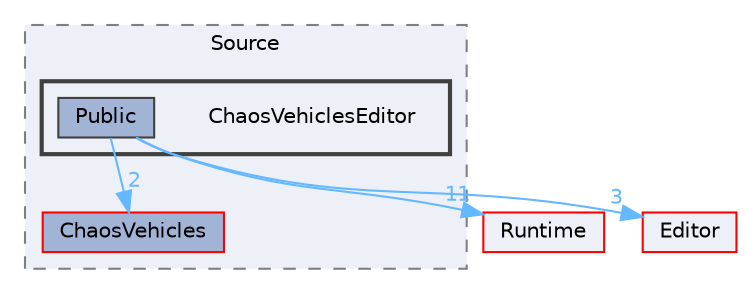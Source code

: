 digraph "ChaosVehiclesEditor"
{
 // INTERACTIVE_SVG=YES
 // LATEX_PDF_SIZE
  bgcolor="transparent";
  edge [fontname=Helvetica,fontsize=10,labelfontname=Helvetica,labelfontsize=10];
  node [fontname=Helvetica,fontsize=10,shape=box,height=0.2,width=0.4];
  compound=true
  subgraph clusterdir_d88925d866f726df815797a405d8f3fd {
    graph [ bgcolor="#edf0f7", pencolor="grey50", label="Source", fontname=Helvetica,fontsize=10 style="filled,dashed", URL="dir_d88925d866f726df815797a405d8f3fd.html",tooltip=""]
  dir_245e4481f68e06f7a7d463910ecae29a [label="ChaosVehicles", fillcolor="#a2b4d6", color="red", style="filled", URL="dir_245e4481f68e06f7a7d463910ecae29a.html",tooltip=""];
  subgraph clusterdir_6a32b34b74ca65847afa2d36d95bf409 {
    graph [ bgcolor="#edf0f7", pencolor="grey25", label="", fontname=Helvetica,fontsize=10 style="filled,bold", URL="dir_6a32b34b74ca65847afa2d36d95bf409.html",tooltip=""]
    dir_6a32b34b74ca65847afa2d36d95bf409 [shape=plaintext, label="ChaosVehiclesEditor"];
  dir_4909f4e2336c6b6f0ed232c0863c1642 [label="Public", fillcolor="#a2b4d6", color="grey25", style="filled", URL="dir_4909f4e2336c6b6f0ed232c0863c1642.html",tooltip=""];
  }
  }
  dir_7536b172fbd480bfd146a1b1acd6856b [label="Runtime", fillcolor="#edf0f7", color="red", style="filled", URL="dir_7536b172fbd480bfd146a1b1acd6856b.html",tooltip=""];
  dir_b26507eead720464ba2ac6bbc6dcec5f [label="Editor", fillcolor="#edf0f7", color="red", style="filled", URL="dir_b26507eead720464ba2ac6bbc6dcec5f.html",tooltip=""];
  dir_4909f4e2336c6b6f0ed232c0863c1642->dir_245e4481f68e06f7a7d463910ecae29a [headlabel="2", labeldistance=1.5 headhref="dir_000810_000168.html" href="dir_000810_000168.html" color="steelblue1" fontcolor="steelblue1"];
  dir_4909f4e2336c6b6f0ed232c0863c1642->dir_7536b172fbd480bfd146a1b1acd6856b [headlabel="11", labeldistance=1.5 headhref="dir_000810_000984.html" href="dir_000810_000984.html" color="steelblue1" fontcolor="steelblue1"];
  dir_4909f4e2336c6b6f0ed232c0863c1642->dir_b26507eead720464ba2ac6bbc6dcec5f [headlabel="3", labeldistance=1.5 headhref="dir_000810_000357.html" href="dir_000810_000357.html" color="steelblue1" fontcolor="steelblue1"];
}

